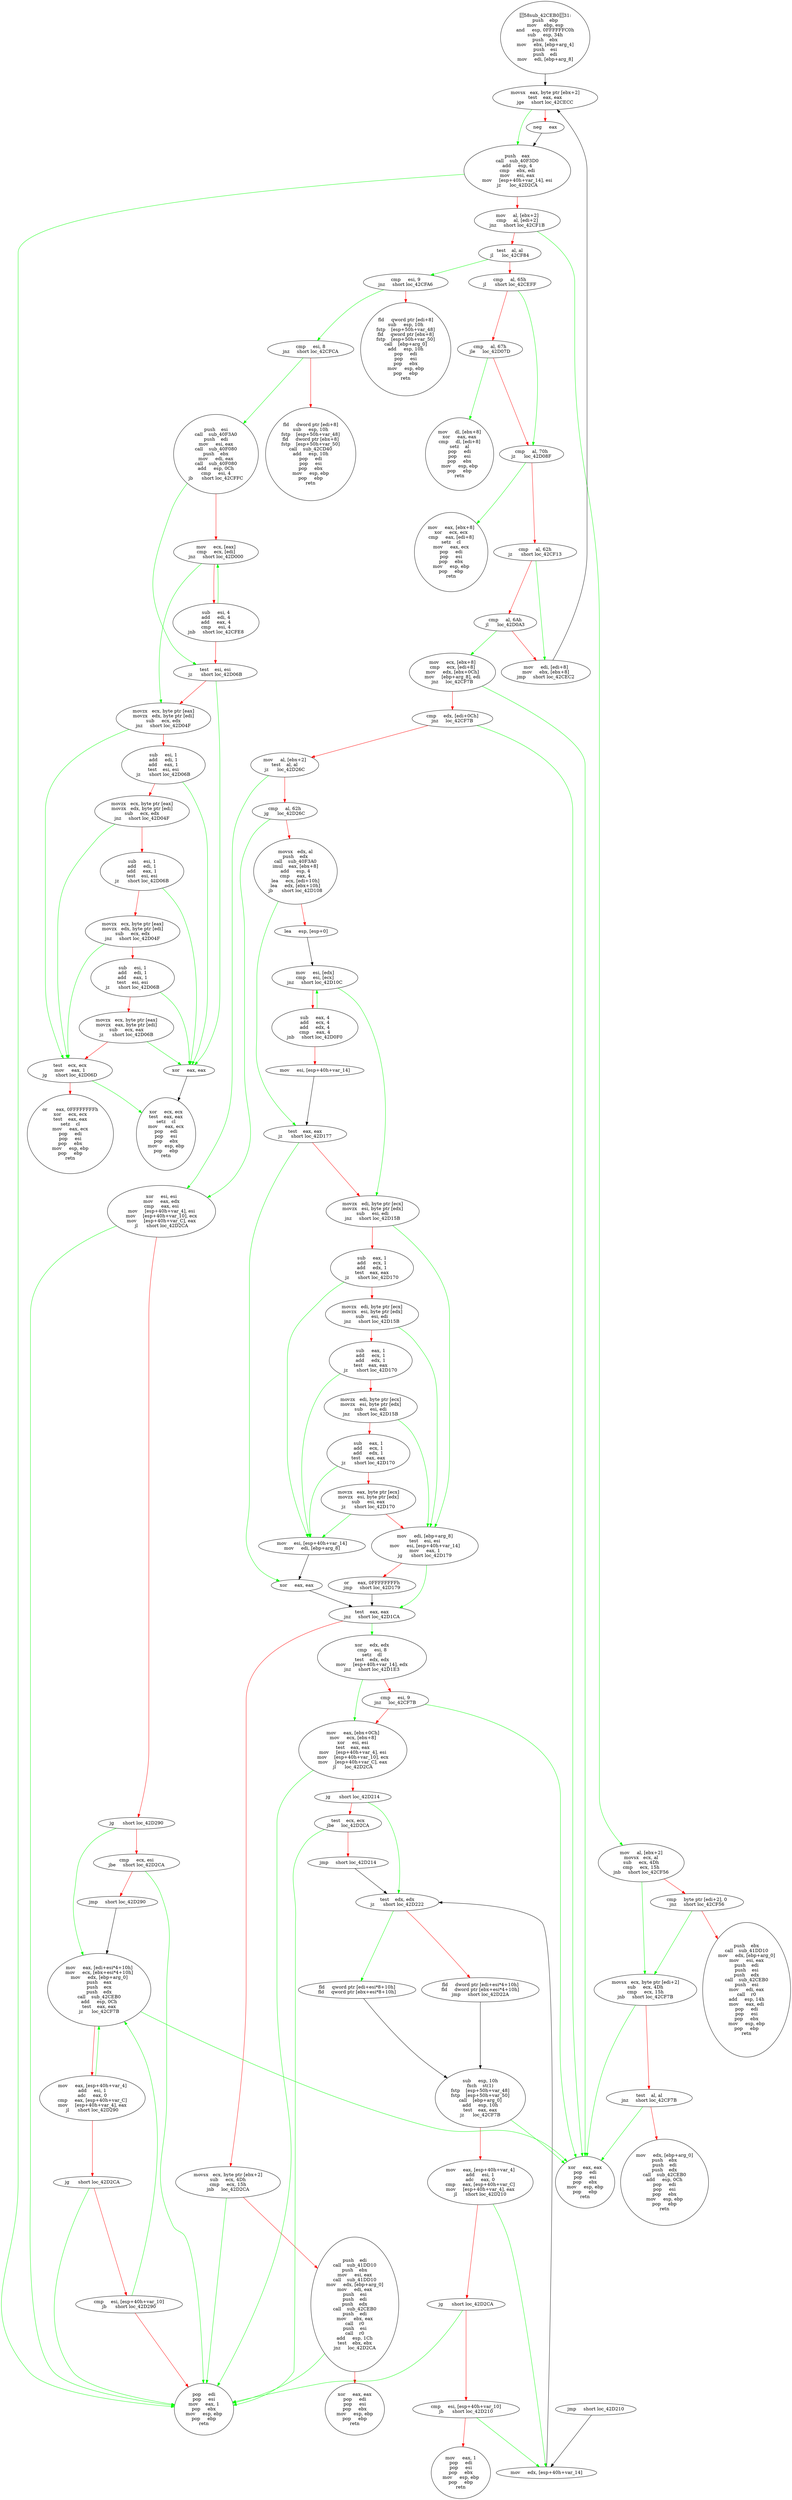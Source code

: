 digraph G{
Node0 [label = "58sub_42CEB031:
push    ebp
mov     ebp, esp
and     esp, 0FFFFFFC0h
sub     esp, 34h
push    ebx
mov     ebx, [ebp+arg_4]
push    esi
push    edi
mov     edi, [ebp+arg_8]"]
Node1 [label = "movsx   eax, byte ptr [ebx+2]
test    eax, eax
jge     short loc_42CECC"]
Node2 [label = "neg     eax"]
Node3 [label = "push    eax
call    sub_40F3D0
add     esp, 4
cmp     ebx, edi
mov     esi, eax
mov     [esp+40h+var_14], esi
jz      loc_42D2CA"]
Node4 [label = "mov     al, [ebx+2]
cmp     al, [edi+2]
jnz     short loc_42CF1B"]
Node5 [label = "test    al, al
jl      loc_42CF84"]
Node6 [label = "cmp     al, 65h
jl      short loc_42CEFF"]
Node7 [label = "cmp     al, 67h
jle     loc_42D07D"]
Node8 [label = "cmp     al, 70h
jz      loc_42D08F"]
Node9 [label = "cmp     al, 62h
jz      short loc_42CF13"]
Node10 [label = "cmp     al, 6Ah
jl      loc_42D0A3"]
Node11 [label = "mov     edi, [edi+8]
mov     ebx, [ebx+8]
jmp     short loc_42CEC2"]
Node12 [label = "mov     al, [ebx+2]
movsx   ecx, al
sub     ecx, 4Dh
cmp     ecx, 15h
jnb     short loc_42CF56"]
Node13 [label = "cmp     byte ptr [edi+2], 0
jnz     short loc_42CF56"]
Node14 [label = "push    ebx
call    sub_41DD10
mov     edx, [ebp+arg_0]
mov     esi, eax
push    edi
push    esi
push    edx
call    sub_42CEB0
push    esi
mov     edi, eax
call    r0
add     esp, 14h
mov     eax, edi
pop     edi
pop     esi
pop     ebx
mov     esp, ebp
pop     ebp
retn"]
Node15 [label = "movsx   ecx, byte ptr [edi+2]
sub     ecx, 4Dh
cmp     ecx, 15h
jnb     short loc_42CF7B"]
Node16 [label = "test    al, al
jnz     short loc_42CF7B"]
Node17 [label = "mov     edx, [ebp+arg_0]
push    ebx
push    edi
push    edx
call    sub_42CEB0
add     esp, 0Ch
pop     edi
pop     esi
pop     ebx
mov     esp, ebp
pop     ebp
retn"]
Node18 [label = "xor     eax, eax
pop     edi
pop     esi
pop     ebx
mov     esp, ebp
pop     ebp
retn"]
Node19 [label = "cmp     esi, 9
jnz     short loc_42CFA6"]
Node20 [label = "fld     qword ptr [edi+8]
sub     esp, 10h
fstp    [esp+50h+var_48]
fld     qword ptr [ebx+8]
fstp    [esp+50h+var_50]
call    [ebp+arg_0]
add     esp, 10h
pop     edi
pop     esi
pop     ebx
mov     esp, ebp
pop     ebp
retn"]
Node21 [label = "cmp     esi, 8
jnz     short loc_42CFCA"]
Node22 [label = "fld     dword ptr [edi+8]
sub     esp, 10h
fstp    [esp+50h+var_48]
fld     dword ptr [ebx+8]
fstp    [esp+50h+var_50]
call    sub_42CD40
add     esp, 10h
pop     edi
pop     esi
pop     ebx
mov     esp, ebp
pop     ebp
retn"]
Node23 [label = "push    esi
call    sub_40F3A0
push    edi
mov     esi, eax
call    sub_40F080
push    ebx
mov     edi, eax
call    sub_40F080
add     esp, 0Ch
cmp     esi, 4
jb      short loc_42CFFC"]
Node24 [label = "mov     ecx, [eax]
cmp     ecx, [edi]
jnz     short loc_42D000"]
Node25 [label = "sub     esi, 4
add     edi, 4
add     eax, 4
cmp     esi, 4
jnb     short loc_42CFE8"]
Node26 [label = "test    esi, esi
jz      short loc_42D06B"]
Node27 [label = "movzx   ecx, byte ptr [eax]
movzx   edx, byte ptr [edi]
sub     ecx, edx
jnz     short loc_42D04F"]
Node28 [label = "sub     esi, 1
add     edi, 1
add     eax, 1
test    esi, esi
jz      short loc_42D06B"]
Node29 [label = "movzx   ecx, byte ptr [eax]
movzx   edx, byte ptr [edi]
sub     ecx, edx
jnz     short loc_42D04F"]
Node30 [label = "sub     esi, 1
add     edi, 1
add     eax, 1
test    esi, esi
jz      short loc_42D06B"]
Node31 [label = "movzx   ecx, byte ptr [eax]
movzx   edx, byte ptr [edi]
sub     ecx, edx
jnz     short loc_42D04F"]
Node32 [label = "sub     esi, 1
add     edi, 1
add     eax, 1
test    esi, esi
jz      short loc_42D06B"]
Node33 [label = "movzx   ecx, byte ptr [eax]
movzx   eax, byte ptr [edi]
sub     ecx, eax
jz      short loc_42D06B"]
Node34 [label = "test    ecx, ecx
mov     eax, 1
jg      short loc_42D06D"]
Node35 [label = "or      eax, 0FFFFFFFFh
xor     ecx, ecx
test    eax, eax
setz    cl
mov     eax, ecx
pop     edi
pop     esi
pop     ebx
mov     esp, ebp
pop     ebp
retn"]
Node36 [label = "xor     eax, eax"]
Node37 [label = "xor     ecx, ecx
test    eax, eax
setz    cl
mov     eax, ecx
pop     edi
pop     esi
pop     ebx
mov     esp, ebp
pop     ebp
retn"]
Node38 [label = "mov     dl, [ebx+8]
xor     eax, eax
cmp     dl, [edi+8]
setz    al
pop     edi
pop     esi
pop     ebx
mov     esp, ebp
pop     ebp
retn"]
Node39 [label = "mov     eax, [ebx+8]
xor     ecx, ecx
cmp     eax, [edi+8]
setz    cl
mov     eax, ecx
pop     edi
pop     esi
pop     ebx
mov     esp, ebp
pop     ebp
retn"]
Node40 [label = "mov     ecx, [ebx+8]
cmp     ecx, [edi+8]
mov     edx, [ebx+0Ch]
mov     [ebp+arg_8], edi
jnz     loc_42CF7B"]
Node41 [label = "cmp     edx, [edi+0Ch]
jnz     loc_42CF7B"]
Node42 [label = "mov     al, [ebx+2]
test    al, al
jz      loc_42D26C"]
Node43 [label = "cmp     al, 62h
jg      loc_42D26C"]
Node44 [label = "movsx   edx, al
push    edx
call    sub_40F3A0
imul    eax, [ebx+8]
add     esp, 4
cmp     eax, 4
lea     ecx, [edi+10h]
lea     edx, [ebx+10h]
jb      short loc_42D108"]
Node45 [label = "lea     esp, [esp+0]"]
Node46 [label = "mov     esi, [edx]
cmp     esi, [ecx]
jnz     short loc_42D10C"]
Node47 [label = "sub     eax, 4
add     ecx, 4
add     edx, 4
cmp     eax, 4
jnb     short loc_42D0F0"]
Node48 [label = "mov     esi, [esp+40h+var_14]"]
Node49 [label = "test    eax, eax
jz      short loc_42D177"]
Node50 [label = "movzx   edi, byte ptr [ecx]
movzx   esi, byte ptr [edx]
sub     esi, edi
jnz     short loc_42D15B"]
Node51 [label = "sub     eax, 1
add     ecx, 1
add     edx, 1
test    eax, eax
jz      short loc_42D170"]
Node52 [label = "movzx   edi, byte ptr [ecx]
movzx   esi, byte ptr [edx]
sub     esi, edi
jnz     short loc_42D15B"]
Node53 [label = "sub     eax, 1
add     ecx, 1
add     edx, 1
test    eax, eax
jz      short loc_42D170"]
Node54 [label = "movzx   edi, byte ptr [ecx]
movzx   esi, byte ptr [edx]
sub     esi, edi
jnz     short loc_42D15B"]
Node55 [label = "sub     eax, 1
add     ecx, 1
add     edx, 1
test    eax, eax
jz      short loc_42D170"]
Node56 [label = "movzx   eax, byte ptr [ecx]
movzx   esi, byte ptr [edx]
sub     esi, eax
jz      short loc_42D170"]
Node57 [label = "mov     edi, [ebp+arg_8]
test    esi, esi
mov     esi, [esp+40h+var_14]
mov     eax, 1
jg      short loc_42D179"]
Node58 [label = "or      eax, 0FFFFFFFFh
jmp     short loc_42D179"]
Node59 [label = "mov     esi, [esp+40h+var_14]
mov     edi, [ebp+arg_8]"]
Node60 [label = "xor     eax, eax"]
Node61 [label = "test    eax, eax
jnz     short loc_42D1CA"]
Node62 [label = "movsx   ecx, byte ptr [ebx+2]
sub     ecx, 4Dh
cmp     ecx, 15h
jnb     loc_42D2CA"]
Node63 [label = "push    edi
call    sub_41DD10
push    ebx
mov     esi, eax
call    sub_41DD10
mov     edx, [ebp+arg_0]
mov     edi, eax
push    esi
push    edi
push    edx
call    sub_42CEB0
push    edi
mov     ebx, eax
call    r0
push    esi
call    r0
add     esp, 1Ch
test    ebx, ebx
jnz     loc_42D2CA"]
Node64 [label = "xor     eax, eax
pop     edi
pop     esi
pop     ebx
mov     esp, ebp
pop     ebp
retn"]
Node65 [label = "xor     edx, edx
cmp     esi, 8
setz    dl
test    edx, edx
mov     [esp+40h+var_14], edx
jnz     short loc_42D1E3"]
Node66 [label = "cmp     esi, 9
jnz     loc_42CF7B"]
Node67 [label = "mov     eax, [ebx+0Ch]
mov     ecx, [ebx+8]
xor     esi, esi
test    eax, eax
mov     [esp+40h+var_4], esi
mov     [esp+40h+var_10], ecx
mov     [esp+40h+var_C], eax
jl      loc_42D2CA"]
Node68 [label = "jg      short loc_42D214"]
Node69 [label = "test    ecx, ecx
jbe     loc_42D2CA"]
Node70 [label = "jmp     short loc_42D214"]
Node71 [label = "jmp     short loc_42D210"]
Node72 [label = "mov     edx, [esp+40h+var_14]"]
Node73 [label = "test    edx, edx
jz      short loc_42D222"]
Node74 [label = "fld     dword ptr [edi+esi*4+10h]
fld     dword ptr [ebx+esi*4+10h]
jmp     short loc_42D22A"]
Node75 [label = "fld     qword ptr [edi+esi*8+10h]
fld     qword ptr [ebx+esi*8+10h]"]
Node76 [label = "sub     esp, 10h
fxch    st(1)
fstp    [esp+50h+var_48]
fstp    [esp+50h+var_50]
call    [ebp+arg_0]
add     esp, 10h
test    eax, eax
jz      loc_42CF7B"]
Node77 [label = "mov     eax, [esp+40h+var_4]
add     esi, 1
adc     eax, 0
cmp     eax, [esp+40h+var_C]
mov     [esp+40h+var_4], eax
jl      short loc_42D210"]
Node78 [label = "jg      short loc_42D2CA"]
Node79 [label = "cmp     esi, [esp+40h+var_10]
jb      short loc_42D210"]
Node80 [label = "mov     eax, 1
pop     edi
pop     esi
pop     ebx
mov     esp, ebp
pop     ebp
retn"]
Node81 [label = "xor     esi, esi
mov     eax, edx
cmp     eax, esi
mov     [esp+40h+var_4], esi
mov     [esp+40h+var_10], ecx
mov     [esp+40h+var_C], eax
jl      short loc_42D2CA"]
Node82 [label = "jg      short loc_42D290"]
Node83 [label = "cmp     ecx, esi
jbe     short loc_42D2CA"]
Node84 [label = "jmp     short loc_42D290"]
Node85 [label = "mov     eax, [edi+esi*4+10h]
mov     ecx, [ebx+esi*4+10h]
mov     edx, [ebp+arg_0]
push    eax
push    ecx
push    edx
call    sub_42CEB0
add     esp, 0Ch
test    eax, eax
jz      loc_42CF7B"]
Node86 [label = "mov     eax, [esp+40h+var_4]
add     esi, 1
adc     eax, 0
cmp     eax, [esp+40h+var_C]
mov     [esp+40h+var_4], eax
jl      short loc_42D290"]
Node87 [label = "jg      short loc_42D2CA"]
Node88 [label = "cmp     esi, [esp+40h+var_10]
jb      short loc_42D290"]
Node89 [label = "pop     edi
pop     esi
mov     eax, 1
pop     ebx
mov     esp, ebp
pop     ebp
retn"]
Node0 -> Node1 [color = "black"]
Node1 -> Node2 [color = "red"]
Node1 -> Node3 [color = "green"]
Node2 -> Node3 [color = "black"]
Node3 -> Node4 [color = "red"]
Node3 -> Node89 [color = "green"]
Node4 -> Node5 [color = "red"]
Node4 -> Node12 [color = "green"]
Node5 -> Node6 [color = "red"]
Node5 -> Node19 [color = "green"]
Node6 -> Node7 [color = "red"]
Node6 -> Node8 [color = "green"]
Node7 -> Node8 [color = "red"]
Node7 -> Node38 [color = "green"]
Node8 -> Node9 [color = "red"]
Node8 -> Node39 [color = "green"]
Node9 -> Node10 [color = "red"]
Node9 -> Node11 [color = "green"]
Node10 -> Node11 [color = "red"]
Node10 -> Node40 [color = "green"]
Node11 -> Node1 [color = "black"]
Node12 -> Node13 [color = "red"]
Node12 -> Node15 [color = "green"]
Node13 -> Node14 [color = "red"]
Node13 -> Node15 [color = "green"]
Node15 -> Node16 [color = "red"]
Node15 -> Node18 [color = "green"]
Node16 -> Node17 [color = "red"]
Node16 -> Node18 [color = "green"]
Node19 -> Node20 [color = "red"]
Node19 -> Node21 [color = "green"]
Node21 -> Node22 [color = "red"]
Node21 -> Node23 [color = "green"]
Node23 -> Node24 [color = "red"]
Node23 -> Node26 [color = "green"]
Node24 -> Node25 [color = "red"]
Node24 -> Node27 [color = "green"]
Node25 -> Node24 [color = "green"]
Node25 -> Node26 [color = "red"]
Node26 -> Node27 [color = "red"]
Node26 -> Node36 [color = "green"]
Node27 -> Node28 [color = "red"]
Node27 -> Node34 [color = "green"]
Node28 -> Node29 [color = "red"]
Node28 -> Node36 [color = "green"]
Node29 -> Node30 [color = "red"]
Node29 -> Node34 [color = "green"]
Node30 -> Node31 [color = "red"]
Node30 -> Node36 [color = "green"]
Node31 -> Node32 [color = "red"]
Node31 -> Node34 [color = "green"]
Node32 -> Node33 [color = "red"]
Node32 -> Node36 [color = "green"]
Node33 -> Node34 [color = "red"]
Node33 -> Node36 [color = "green"]
Node34 -> Node35 [color = "red"]
Node34 -> Node37 [color = "green"]
Node36 -> Node37 [color = "black"]
Node40 -> Node18 [color = "green"]
Node40 -> Node41 [color = "red"]
Node41 -> Node18 [color = "green"]
Node41 -> Node42 [color = "red"]
Node42 -> Node43 [color = "red"]
Node42 -> Node81 [color = "green"]
Node43 -> Node44 [color = "red"]
Node43 -> Node81 [color = "green"]
Node44 -> Node45 [color = "red"]
Node44 -> Node49 [color = "green"]
Node45 -> Node46 [color = "black"]
Node46 -> Node47 [color = "red"]
Node46 -> Node50 [color = "green"]
Node47 -> Node46 [color = "green"]
Node47 -> Node48 [color = "red"]
Node48 -> Node49 [color = "black"]
Node49 -> Node50 [color = "red"]
Node49 -> Node60 [color = "green"]
Node50 -> Node51 [color = "red"]
Node50 -> Node57 [color = "green"]
Node51 -> Node52 [color = "red"]
Node51 -> Node59 [color = "green"]
Node52 -> Node53 [color = "red"]
Node52 -> Node57 [color = "green"]
Node53 -> Node54 [color = "red"]
Node53 -> Node59 [color = "green"]
Node54 -> Node55 [color = "red"]
Node54 -> Node57 [color = "green"]
Node55 -> Node56 [color = "red"]
Node55 -> Node59 [color = "green"]
Node56 -> Node57 [color = "red"]
Node56 -> Node59 [color = "green"]
Node57 -> Node58 [color = "red"]
Node57 -> Node61 [color = "green"]
Node58 -> Node61 [color = "black"]
Node59 -> Node60 [color = "black"]
Node60 -> Node61 [color = "black"]
Node61 -> Node62 [color = "red"]
Node61 -> Node65 [color = "green"]
Node62 -> Node63 [color = "red"]
Node62 -> Node89 [color = "green"]
Node63 -> Node64 [color = "red"]
Node63 -> Node89 [color = "green"]
Node65 -> Node66 [color = "red"]
Node65 -> Node67 [color = "green"]
Node66 -> Node18 [color = "green"]
Node66 -> Node67 [color = "red"]
Node67 -> Node68 [color = "red"]
Node67 -> Node89 [color = "green"]
Node68 -> Node69 [color = "red"]
Node68 -> Node73 [color = "green"]
Node69 -> Node70 [color = "red"]
Node69 -> Node89 [color = "green"]
Node70 -> Node73 [color = "black"]
Node71 -> Node72 [color = "black"]
Node72 -> Node73 [color = "black"]
Node73 -> Node74 [color = "red"]
Node73 -> Node75 [color = "green"]
Node74 -> Node76 [color = "black"]
Node75 -> Node76 [color = "black"]
Node76 -> Node18 [color = "green"]
Node76 -> Node77 [color = "red"]
Node77 -> Node72 [color = "green"]
Node77 -> Node78 [color = "red"]
Node78 -> Node79 [color = "red"]
Node78 -> Node89 [color = "green"]
Node79 -> Node72 [color = "green"]
Node79 -> Node80 [color = "red"]
Node81 -> Node82 [color = "red"]
Node81 -> Node89 [color = "green"]
Node82 -> Node83 [color = "red"]
Node82 -> Node85 [color = "green"]
Node83 -> Node84 [color = "red"]
Node83 -> Node89 [color = "green"]
Node84 -> Node85 [color = "black"]
Node85 -> Node18 [color = "green"]
Node85 -> Node86 [color = "red"]
Node86 -> Node85 [color = "green"]
Node86 -> Node87 [color = "red"]
Node87 -> Node88 [color = "red"]
Node87 -> Node89 [color = "green"]
Node88 -> Node85 [color = "green"]
Node88 -> Node89 [color = "red"]
}
